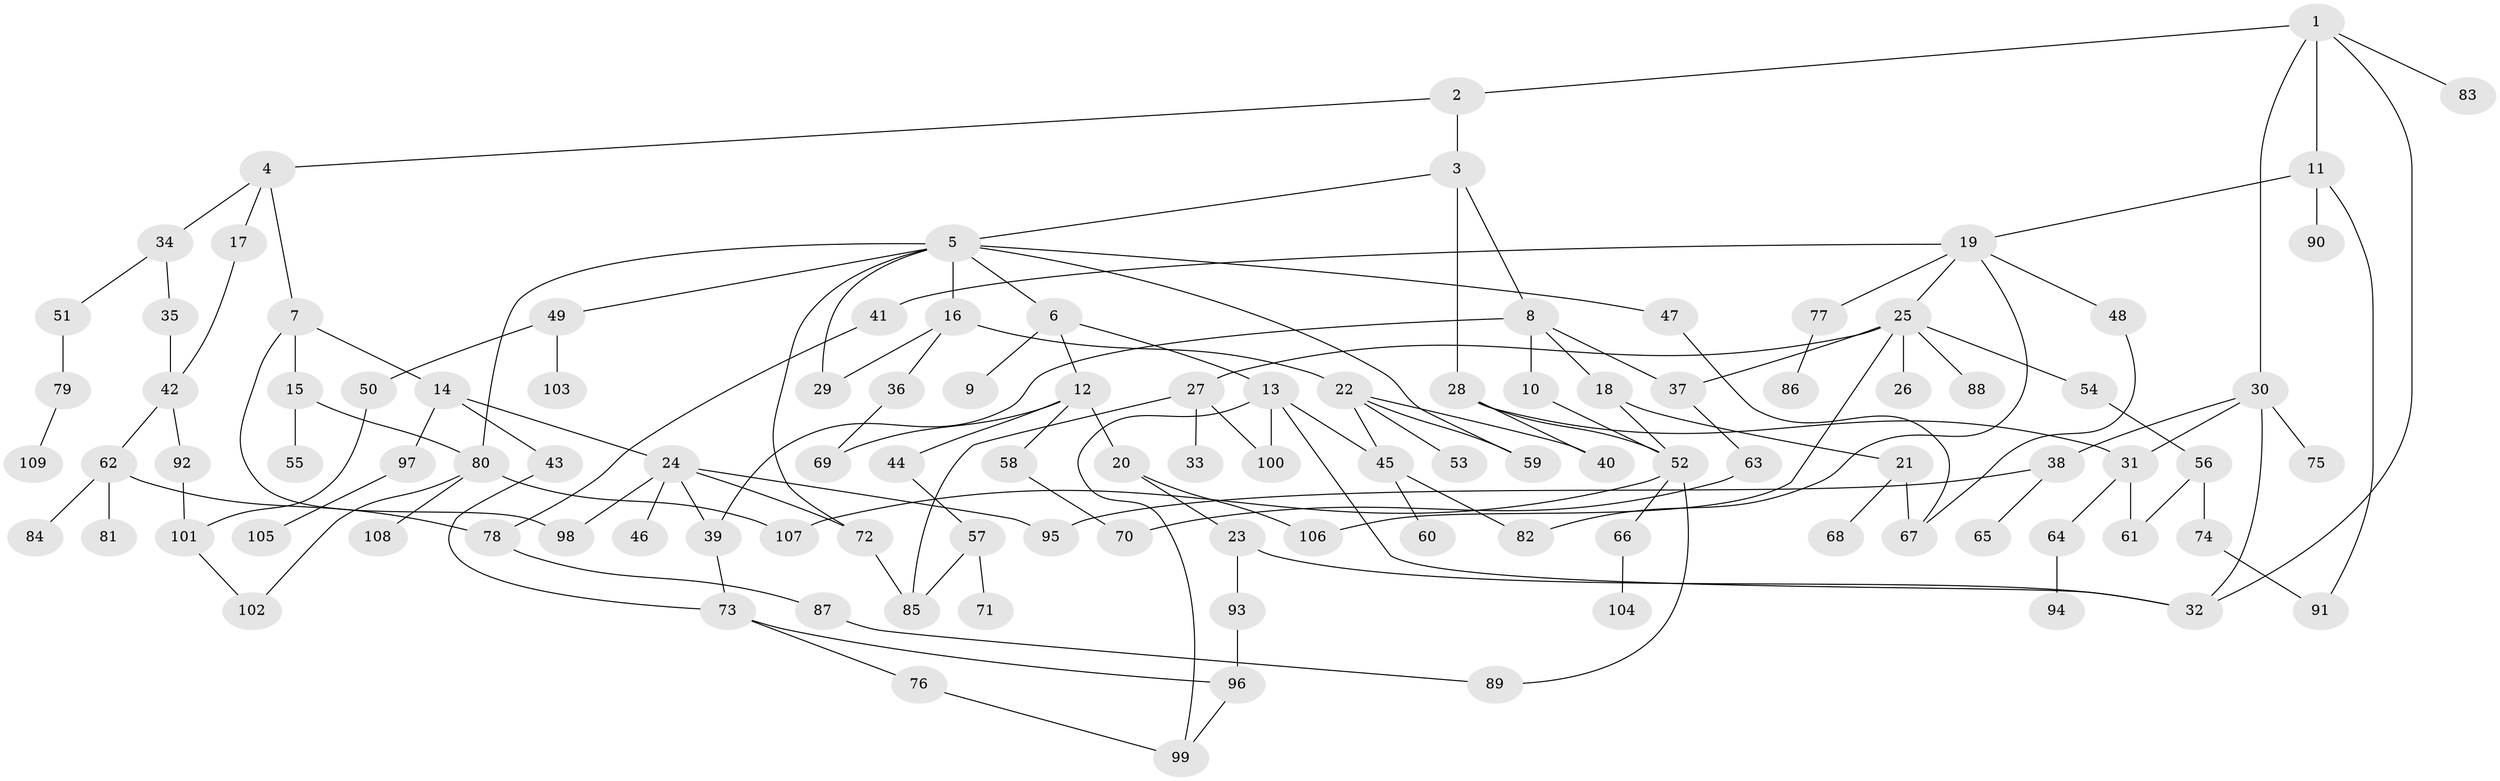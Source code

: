 // coarse degree distribution, {4: 0.12121212121212122, 6: 0.09090909090909091, 2: 0.24242424242424243, 3: 0.24242424242424243, 7: 0.09090909090909091, 5: 0.12121212121212122, 1: 0.09090909090909091}
// Generated by graph-tools (version 1.1) at 2025/36/03/04/25 23:36:13]
// undirected, 109 vertices, 145 edges
graph export_dot {
  node [color=gray90,style=filled];
  1;
  2;
  3;
  4;
  5;
  6;
  7;
  8;
  9;
  10;
  11;
  12;
  13;
  14;
  15;
  16;
  17;
  18;
  19;
  20;
  21;
  22;
  23;
  24;
  25;
  26;
  27;
  28;
  29;
  30;
  31;
  32;
  33;
  34;
  35;
  36;
  37;
  38;
  39;
  40;
  41;
  42;
  43;
  44;
  45;
  46;
  47;
  48;
  49;
  50;
  51;
  52;
  53;
  54;
  55;
  56;
  57;
  58;
  59;
  60;
  61;
  62;
  63;
  64;
  65;
  66;
  67;
  68;
  69;
  70;
  71;
  72;
  73;
  74;
  75;
  76;
  77;
  78;
  79;
  80;
  81;
  82;
  83;
  84;
  85;
  86;
  87;
  88;
  89;
  90;
  91;
  92;
  93;
  94;
  95;
  96;
  97;
  98;
  99;
  100;
  101;
  102;
  103;
  104;
  105;
  106;
  107;
  108;
  109;
  1 -- 2;
  1 -- 11;
  1 -- 30;
  1 -- 32;
  1 -- 83;
  2 -- 3;
  2 -- 4;
  3 -- 5;
  3 -- 8;
  3 -- 28;
  4 -- 7;
  4 -- 17;
  4 -- 34;
  5 -- 6;
  5 -- 16;
  5 -- 47;
  5 -- 49;
  5 -- 59;
  5 -- 72;
  5 -- 80;
  5 -- 29;
  6 -- 9;
  6 -- 12;
  6 -- 13;
  7 -- 14;
  7 -- 15;
  7 -- 98;
  8 -- 10;
  8 -- 18;
  8 -- 37;
  8 -- 39;
  10 -- 52;
  11 -- 19;
  11 -- 90;
  11 -- 91;
  12 -- 20;
  12 -- 44;
  12 -- 58;
  12 -- 69;
  13 -- 45;
  13 -- 99;
  13 -- 100;
  13 -- 32;
  14 -- 24;
  14 -- 43;
  14 -- 97;
  15 -- 55;
  15 -- 80;
  16 -- 22;
  16 -- 29;
  16 -- 36;
  17 -- 42;
  18 -- 21;
  18 -- 52;
  19 -- 25;
  19 -- 41;
  19 -- 48;
  19 -- 77;
  19 -- 82;
  20 -- 23;
  20 -- 106;
  21 -- 68;
  21 -- 67;
  22 -- 40;
  22 -- 53;
  22 -- 59;
  22 -- 45;
  23 -- 93;
  23 -- 32;
  24 -- 46;
  24 -- 95;
  24 -- 98;
  24 -- 72;
  24 -- 39;
  25 -- 26;
  25 -- 27;
  25 -- 54;
  25 -- 88;
  25 -- 37;
  25 -- 106;
  27 -- 33;
  27 -- 85;
  27 -- 100;
  28 -- 31;
  28 -- 40;
  28 -- 52;
  30 -- 31;
  30 -- 38;
  30 -- 75;
  30 -- 32;
  31 -- 64;
  31 -- 61;
  34 -- 35;
  34 -- 51;
  35 -- 42;
  36 -- 69;
  37 -- 63;
  38 -- 65;
  38 -- 95;
  39 -- 73;
  41 -- 78;
  42 -- 62;
  42 -- 92;
  43 -- 73;
  44 -- 57;
  45 -- 60;
  45 -- 82;
  47 -- 67;
  48 -- 67;
  49 -- 50;
  49 -- 103;
  50 -- 101;
  51 -- 79;
  52 -- 66;
  52 -- 107;
  52 -- 89;
  54 -- 56;
  56 -- 61;
  56 -- 74;
  57 -- 71;
  57 -- 85;
  58 -- 70;
  62 -- 78;
  62 -- 81;
  62 -- 84;
  63 -- 70;
  64 -- 94;
  66 -- 104;
  72 -- 85;
  73 -- 76;
  73 -- 96;
  74 -- 91;
  76 -- 99;
  77 -- 86;
  78 -- 87;
  79 -- 109;
  80 -- 107;
  80 -- 108;
  80 -- 102;
  87 -- 89;
  92 -- 101;
  93 -- 96;
  96 -- 99;
  97 -- 105;
  101 -- 102;
}

